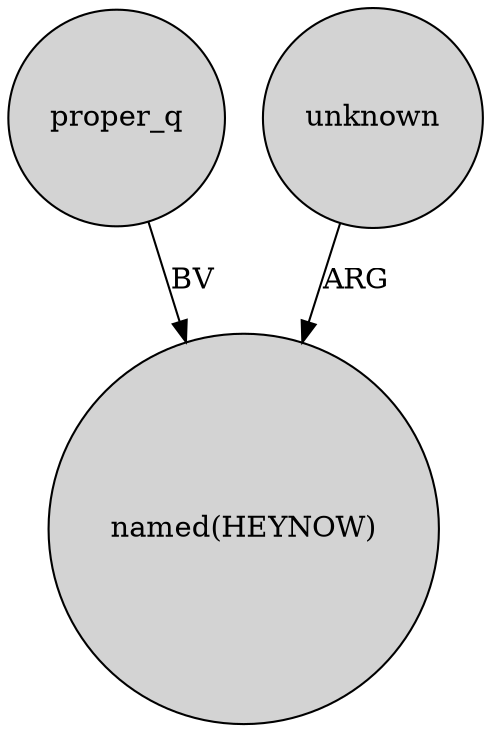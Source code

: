 digraph {
	node [shape=circle style=filled]
	proper_q -> "named(HEYNOW)" [label=BV]
	unknown -> "named(HEYNOW)" [label=ARG]
}
